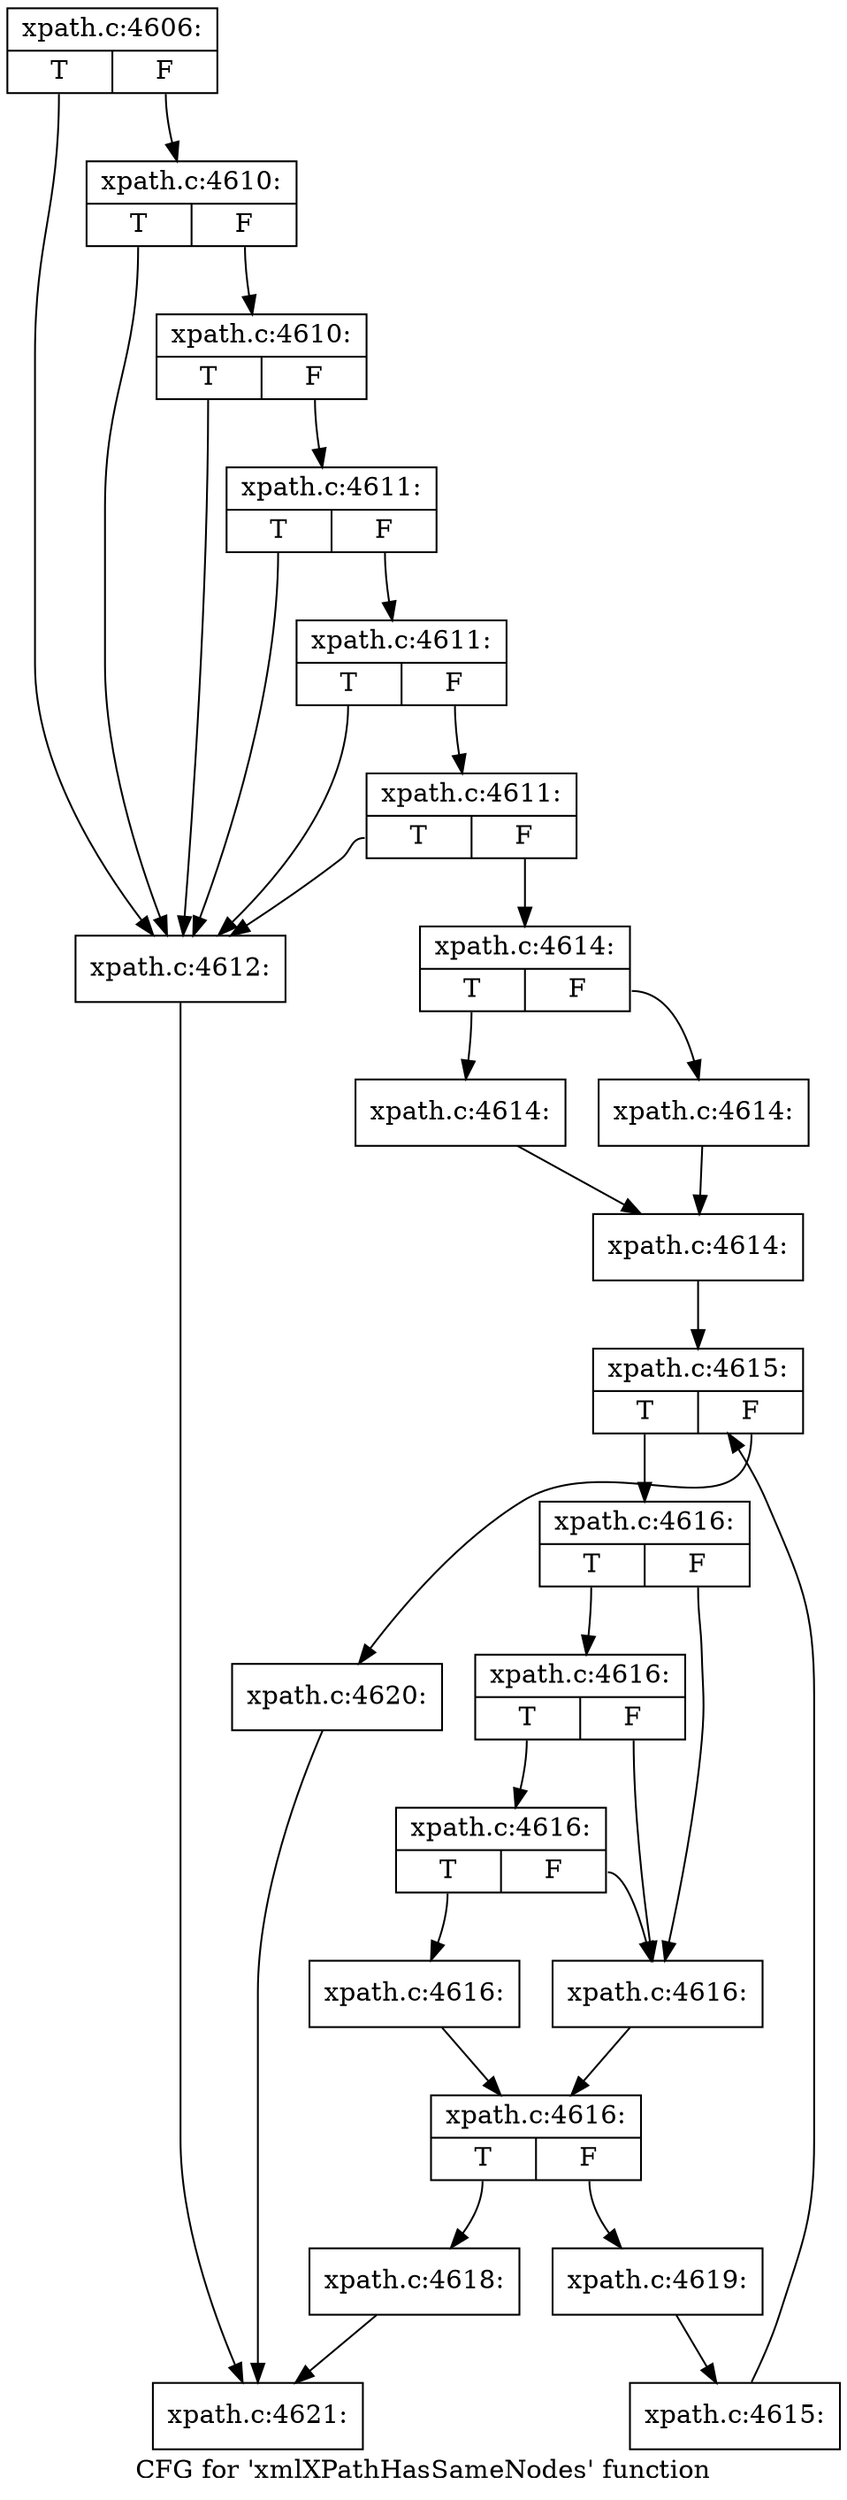digraph "CFG for 'xmlXPathHasSameNodes' function" {
	label="CFG for 'xmlXPathHasSameNodes' function";

	Node0x55e6b25ac630 [shape=record,label="{xpath.c:4606:|{<s0>T|<s1>F}}"];
	Node0x55e6b25ac630:s0 -> Node0x55e6b25b5180;
	Node0x55e6b25ac630:s1 -> Node0x55e6b25b5320;
	Node0x55e6b25b5320 [shape=record,label="{xpath.c:4610:|{<s0>T|<s1>F}}"];
	Node0x55e6b25b5320:s0 -> Node0x55e6b25b5180;
	Node0x55e6b25b5320:s1 -> Node0x55e6b25b52a0;
	Node0x55e6b25b52a0 [shape=record,label="{xpath.c:4610:|{<s0>T|<s1>F}}"];
	Node0x55e6b25b52a0:s0 -> Node0x55e6b25b5180;
	Node0x55e6b25b52a0:s1 -> Node0x55e6b25b5220;
	Node0x55e6b25b5220 [shape=record,label="{xpath.c:4611:|{<s0>T|<s1>F}}"];
	Node0x55e6b25b5220:s0 -> Node0x55e6b25b5180;
	Node0x55e6b25b5220:s1 -> Node0x55e6b25b59a0;
	Node0x55e6b25b59a0 [shape=record,label="{xpath.c:4611:|{<s0>T|<s1>F}}"];
	Node0x55e6b25b59a0:s0 -> Node0x55e6b25b5180;
	Node0x55e6b25b59a0:s1 -> Node0x55e6b25b5920;
	Node0x55e6b25b5920 [shape=record,label="{xpath.c:4611:|{<s0>T|<s1>F}}"];
	Node0x55e6b25b5920:s0 -> Node0x55e6b25b5180;
	Node0x55e6b25b5920:s1 -> Node0x55e6b25b51d0;
	Node0x55e6b25b5180 [shape=record,label="{xpath.c:4612:}"];
	Node0x55e6b25b5180 -> Node0x55e6b25af010;
	Node0x55e6b25b51d0 [shape=record,label="{xpath.c:4614:|{<s0>T|<s1>F}}"];
	Node0x55e6b25b51d0:s0 -> Node0x55e6b25b60d0;
	Node0x55e6b25b51d0:s1 -> Node0x55e6b25b6120;
	Node0x55e6b25b60d0 [shape=record,label="{xpath.c:4614:}"];
	Node0x55e6b25b60d0 -> Node0x55e6b25b6170;
	Node0x55e6b25b6120 [shape=record,label="{xpath.c:4614:}"];
	Node0x55e6b25b6120 -> Node0x55e6b25b6170;
	Node0x55e6b25b6170 [shape=record,label="{xpath.c:4614:}"];
	Node0x55e6b25b6170 -> Node0x55e6b25b6770;
	Node0x55e6b25b6770 [shape=record,label="{xpath.c:4615:|{<s0>T|<s1>F}}"];
	Node0x55e6b25b6770:s0 -> Node0x55e6b25b6a50;
	Node0x55e6b25b6770:s1 -> Node0x55e6b25b6610;
	Node0x55e6b25b6a50 [shape=record,label="{xpath.c:4616:|{<s0>T|<s1>F}}"];
	Node0x55e6b25b6a50:s0 -> Node0x55e6b25b6f20;
	Node0x55e6b25b6a50:s1 -> Node0x55e6b25b6e30;
	Node0x55e6b25b6f20 [shape=record,label="{xpath.c:4616:|{<s0>T|<s1>F}}"];
	Node0x55e6b25b6f20:s0 -> Node0x55e6b25b6ed0;
	Node0x55e6b25b6f20:s1 -> Node0x55e6b25b6e30;
	Node0x55e6b25b6ed0 [shape=record,label="{xpath.c:4616:|{<s0>T|<s1>F}}"];
	Node0x55e6b25b6ed0:s0 -> Node0x55e6b25b6de0;
	Node0x55e6b25b6ed0:s1 -> Node0x55e6b25b6e30;
	Node0x55e6b25b6de0 [shape=record,label="{xpath.c:4616:}"];
	Node0x55e6b25b6de0 -> Node0x55e6b25b6e80;
	Node0x55e6b25b6e30 [shape=record,label="{xpath.c:4616:}"];
	Node0x55e6b25b6e30 -> Node0x55e6b25b6e80;
	Node0x55e6b25b6e80 [shape=record,label="{xpath.c:4616:|{<s0>T|<s1>F}}"];
	Node0x55e6b25b6e80:s0 -> Node0x55e6b25b78a0;
	Node0x55e6b25b6e80:s1 -> Node0x55e6b25b78f0;
	Node0x55e6b25b78a0 [shape=record,label="{xpath.c:4618:}"];
	Node0x55e6b25b78a0 -> Node0x55e6b25af010;
	Node0x55e6b25b78f0 [shape=record,label="{xpath.c:4619:}"];
	Node0x55e6b25b78f0 -> Node0x55e6b25b69c0;
	Node0x55e6b25b69c0 [shape=record,label="{xpath.c:4615:}"];
	Node0x55e6b25b69c0 -> Node0x55e6b25b6770;
	Node0x55e6b25b6610 [shape=record,label="{xpath.c:4620:}"];
	Node0x55e6b25b6610 -> Node0x55e6b25af010;
	Node0x55e6b25af010 [shape=record,label="{xpath.c:4621:}"];
}
